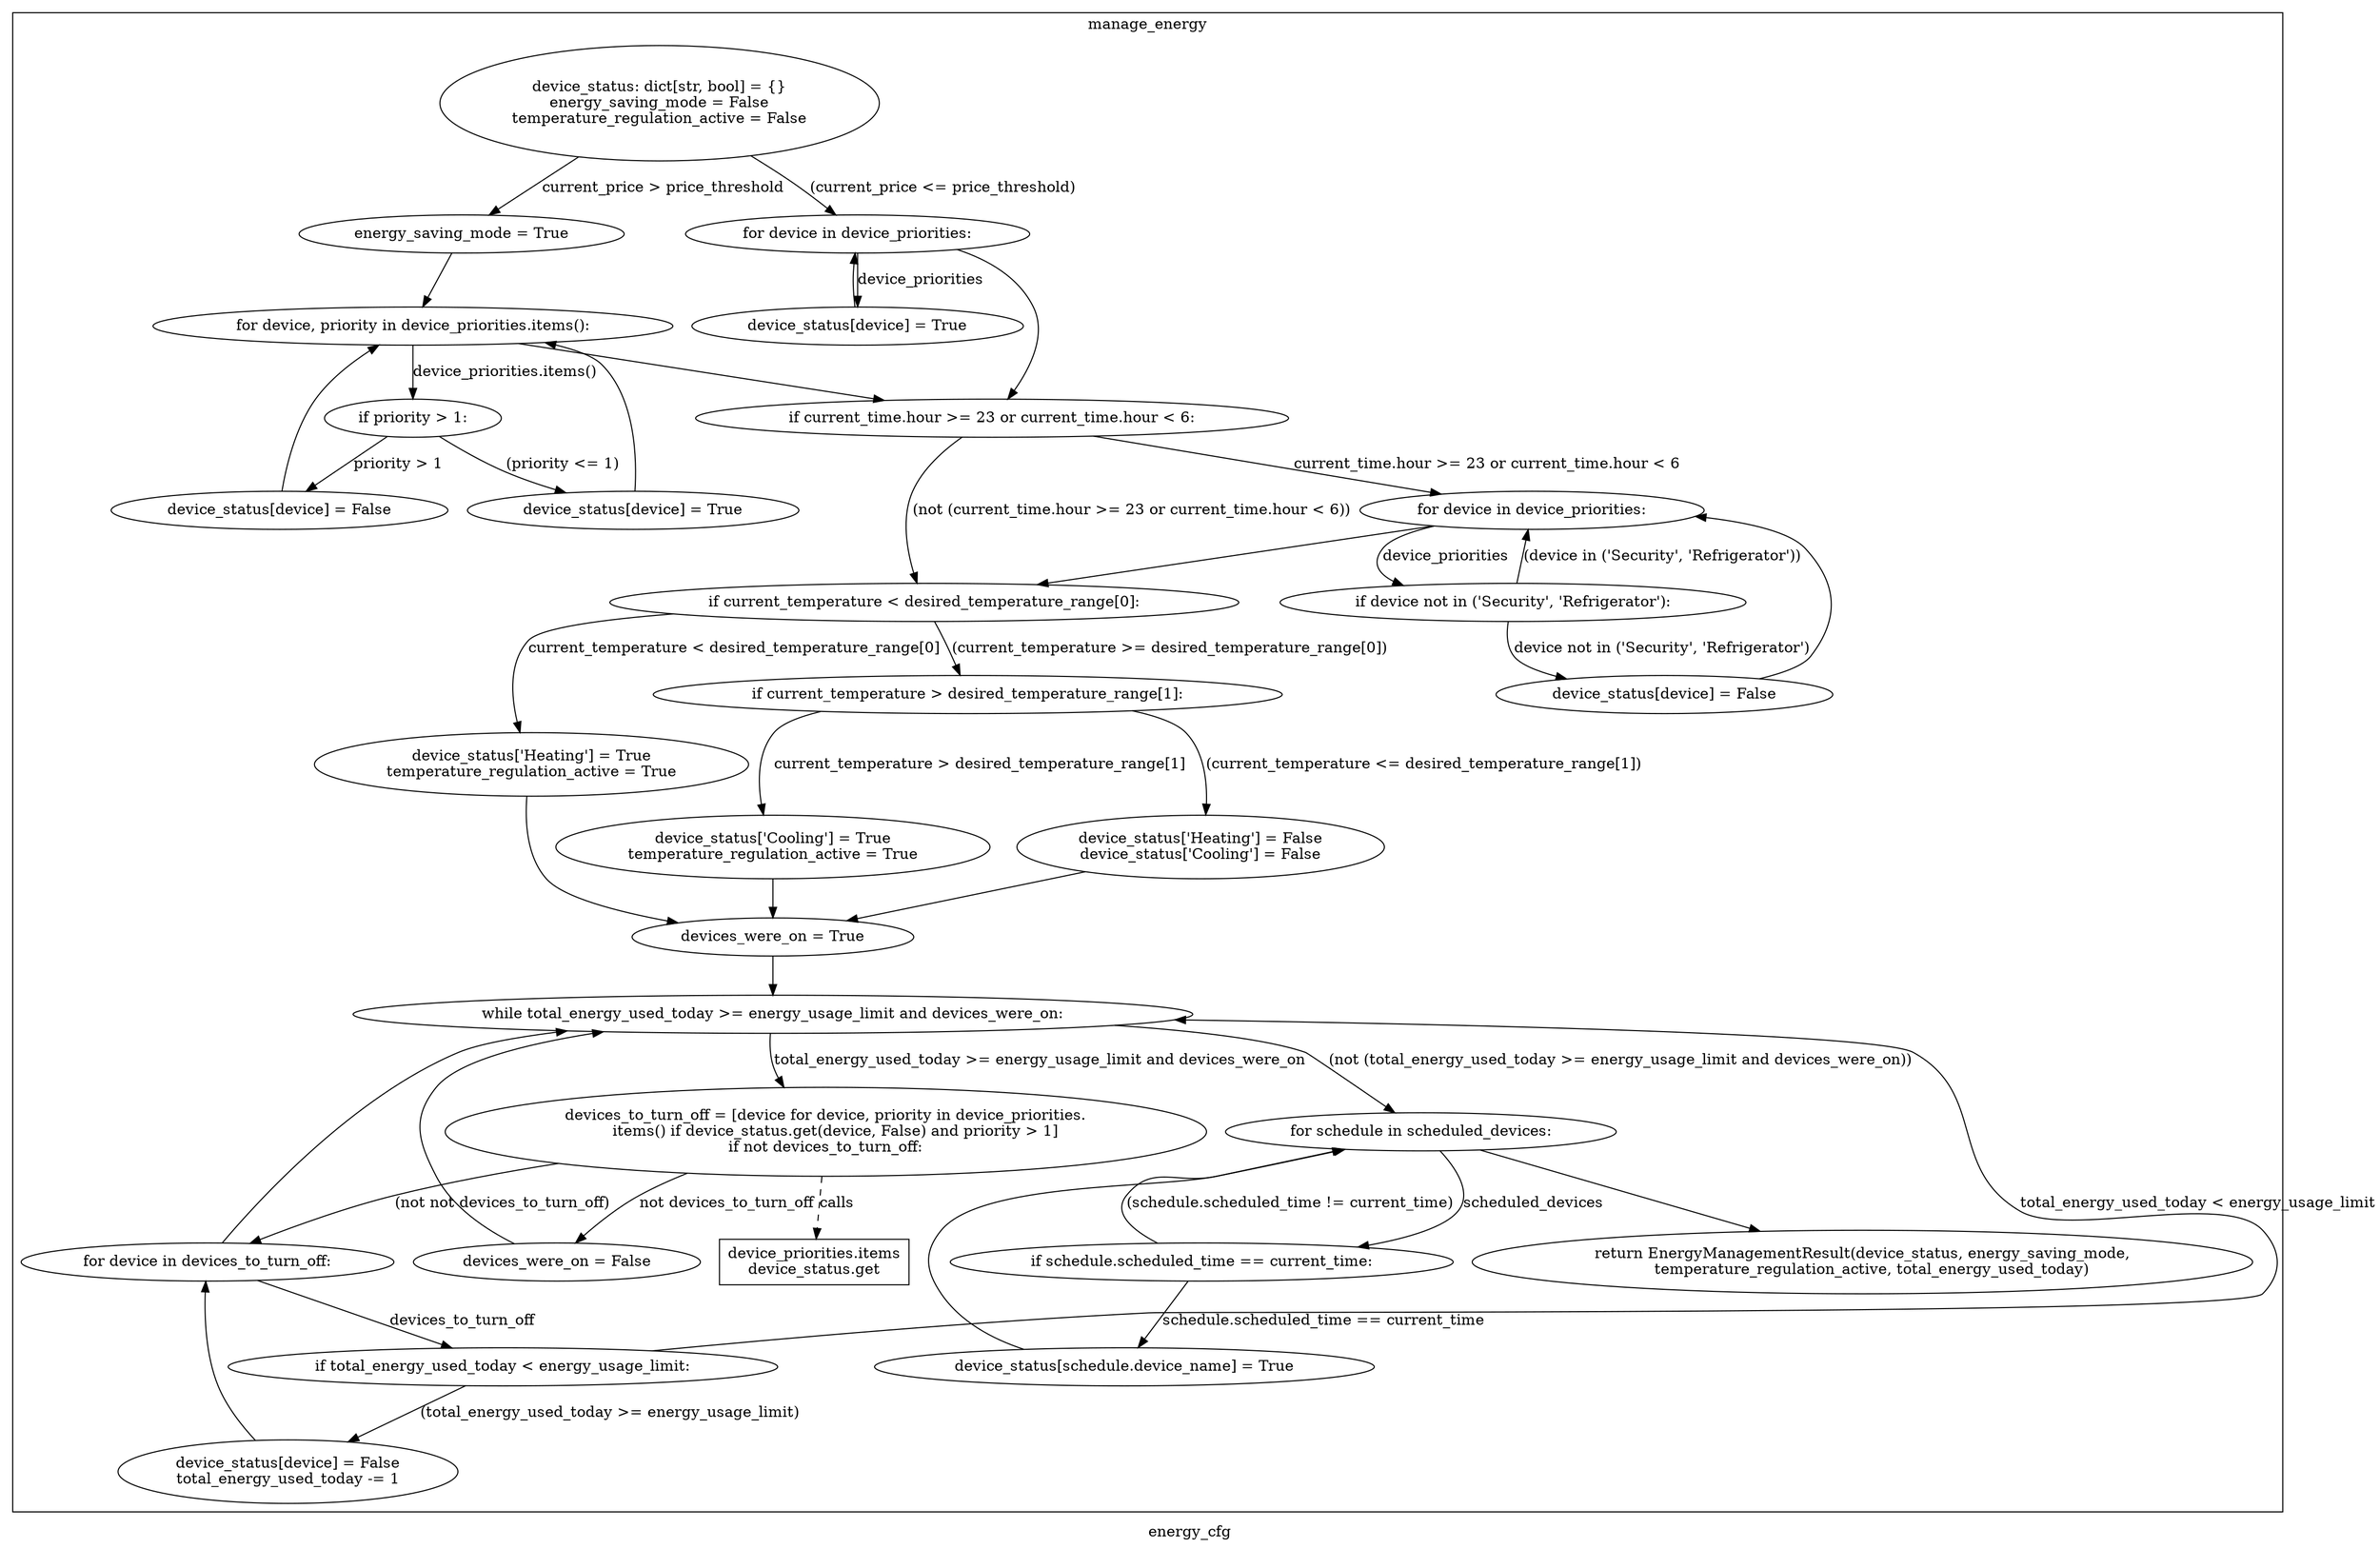 digraph clusterenergy_cfg {
	graph [bb="0,0,3217.1,1495",
		label=energy_cfg,
		lheight=0.24,
		lp="1608.5,12.625",
		lwidth=1.08
	];
	node [label="\N"];
	subgraph clustermanage_energy {
		graph [bb="816.29,33.25,2957.3,1487",
			label=manage_energy,
			lheight=0.24,
			lp="1886.8,1474.4",
			lwidth=1.56
		];
		3	[height=1.5124,
			label="device_status: dict[str, bool] = {}
energy_saving_mode = False
temperature_regulation_active = False
",
			pos="1818.3,1399.3",
			width=5.7649];
		4	[height=0.5,
			label="energy_saving_mode = True
",
			pos="1649.3,1261.4",
			width=4.2576];
		3 -> 4	[label="current_price > price_threshold",
			lp="1827.7,1306",
			pos="e,1670.5,1279.4 1754.9,1347.3 1728.9,1326.5 1700.2,1303.3 1679.2,1286.5"];
		6	[height=0.5,
			label="for device in device_priorities:
",
			pos="1987.3,1261.4",
			width=4.5206];
		3 -> 6	[label="(current_price <= price_threshold)",
			lp="2083.6,1306",
			pos="e,1974.5,1279.4 1898.7,1348.7 1913.7,1338.1 1928.9,1326.6 1942.3,1314.7 1951.2,1306.8 1960,1297.1 1967.4,1288.3"];
		9	[height=0.5,
			label="for device, priority in device_priorities.items():
",
			pos="1647.3,1172.2",
			width=6.8151];
		4 -> 9	[pos="e,1647.7,1190.4 1648.9,1243.2 1648.6,1231.3 1648.3,1215.4 1647.9,1201.7"];
		10	[height=0.5,
			label="if priority > 1:
",
			pos="1468.3,1082.9",
			width=2.3139];
		9 -> 10	[label="device_priorities.items()",
			lp="1555.7,1127.5",
			pos="e,1463.4,1101.4 1515.6,1156.6 1494.1,1151.6 1476.4,1145 1469,1136.2 1463.7,1129.7 1462.1,1121.1 1462.2,1112.8"];
		5	[height=0.5,
			label="if current_time.hour >= 23 or current_time.hour < 6:
",
			pos="1946.3,1082.9",
			width=7.7796];
		9 -> 5	[pos="e,1887.9,1100.9 1705.3,1154.2 1754.4,1139.9 1825,1119.3 1877.1,1104.1"];
		12	[height=0.5,
			label="device_status[device] = False
",
			pos="1673.3,993.67",
			width=4.4183];
		10 -> 12	[label="priority > 1",
			lp="1600.3,1038.3",
			pos="e,1611.5,1010.6 1493.1,1065.4 1510.7,1054.2 1535.3,1039.7 1558.3,1029.7 1571.7,1023.8 1586.4,1018.6 1600.7,1014"];
		14	[height=0.5,
			label="device_status[device] = True
",
			pos="1340.3,993.67",
			width=4.3453];
		10 -> 14	[label="(priority <= 1)",
			lp="1470,1038.3",
			pos="e,1365.4,1011.9 1443.9,1065.4 1435.3,1059.5 1425.6,1052.9 1416.8,1046.9 1403,1037.5 1387.8,1027.1 1374.6,1018.1"];
		12 -> 9	[pos="e,1648.2,1153.8 1668.6,1012.2 1665,1026.3 1660.2,1046.8 1657.3,1064.9 1653.1,1091 1650.5,1121.1 1649,1142.5"];
		14 -> 9	[pos="e,1540.3,1155.5 1341.8,1011.9 1344.7,1035 1353,1075.7 1376.3,1100.9 1397.6,1123.9 1466.2,1141.6 1529.1,1153.5"];
		15	[height=0.5,
			label="for device in device_priorities:
",
			pos="2514.3,993.67",
			width=4.5206];
		5 -> 15	[label="current_time.hour >= 23 or current_time.hour < 6",
			lp="2463.4,1038.3",
			pos="e,2421.8,1008.9 2051.1,1065.8 2153.6,1050.1 2308.5,1026.3 2410.6,1010.6"];
		16	[height=0.5,
			label="if current_temperature < desired_temperature_range[0]:
",
			pos="2007.3,904.42",
			width=8.2473];
		5 -> 16	[label="(not (current_time.hour >= 23 or current_time.hour < 6))",
			lp="2135.7,993.67",
			pos="e,1978.1,922.58 1937.7,1064.6 1928.2,1042.9 1915.9,1005 1929,975.67 1937.4,956.85 1953.6,940.97 1969.1,929.1"];
		17	[height=0.5,
			label="if device not in ('Security', 'Refrigerator'):
",
			pos="2729.3,904.42",
			width=6.1136];
		15 -> 17	[label=device_priorities,
			lp="2840.4,949.04",
			pos="e,2761.1,922.64 2671.7,988.78 2718.9,984.08 2762.2,974.95 2777.3,957.67 2785.4,948.4 2779.9,938.4 2770.1,929.65"];
		15 -> 16	[pos="e,2103,921.89 2428.9,977.96 2342.2,963.05 2207.9,939.94 2114.2,923.82"];
		17 -> 15	[label="(device in ('Security', 'Refrigerator'))",
			lp="2646.4,949.04",
			pos="e,2509.6,975.62 2572.6,917.42 2546.4,922.57 2524.7,929.92 2515.5,940.42 2509.9,946.91 2508.3,955.77 2508.4,964.34"];
		19	[height=0.5,
			label="device_status[device] = False
",
			pos="2541.3,815.17",
			width=4.4183];
		17 -> 19	[label="device not in ('Security', 'Refrigerator')",
			lp="2791.6,859.79",
			pos="e,2577.9,833.15 2692.6,886.39 2662.7,872.51 2620.3,852.84 2588,837.84"];
		19 -> 15	[pos="e,2507.9,975.46 2527.7,833.47 2517.9,847.01 2505.6,866.79 2500.3,886.42 2493.2,912.45 2498.7,943.06 2504.7,964.73"];
		21	[height=0.83478,
			label="device_status['Heating'] = True
temperature_regulation_active = True
",
			pos="2265.3,749.11",
			width=5.6912];
		16 -> 21	[label="current_temperature < desired_temperature_range[0]",
			lp="2291,859.79",
			pos="e,2215.1,778.55 2042.1,886.18 2052.3,880.79 2063.4,874.62 2073.3,868.42 2084.3,861.53 2086,858.34 2096.8,851.17 2132.1,827.72 2172.7,\
803.25 2205.3,784.26"];
		23	[height=0.5,
			label="if current_temperature > desired_temperature_range[1]:
",
			pos="1661.3,815.17",
			width=8.2473];
		16 -> 23	[label="(current_temperature >= desired_temperature_range[0])",
			lp="1867.8,859.79",
			pos="e,1656.3,833.37 1785.3,892.15 1724.4,886.82 1672.2,879.18 1662.3,868.42 1656.5,862.08 1654.8,853.27 1655,844.68"];
		22	[height=0.5,
			label="devices_were_on = True
",
			pos="1670.3,585.96",
			width=3.6876];
		21 -> 22	[pos="e,1732.7,602.23 2174.3,721.76 2097.2,699.64 1983.7,667.48 1884.3,640.96 1837.7,628.52 1785.1,615.25 1743.8,604.98"];
		27	[height=0.5,
			label="while total_energy_used_today >= energy_usage_limit and devices_were_on:
",
			pos="1671.3,512.96",
			width=11.009];
		22 -> 27	[pos="e,1671,530.99 1670.5,567.77 1670.6,560.18 1670.8,551.06 1670.9,542.5"];
		28	[height=1.1736,
			label="devices_to_turn_off = [device for device, priority in device_priorities.
    items() if device_status.get(device, False) and priority > \
1]
if not devices_to_turn_off:
",
			pos="1248.3,399.46",
			width=9.9928];
		27 -> 28	[label="total_energy_used_today >= energy_usage_limit and devices_were_on",
			lp="1416.4,468.33",
			pos="e,1171.7,440.98 1317.5,504.59 1240.8,499.43 1178.6,490.91 1165.5,476.96 1156.9,467.74 1157.9,458.32 1164.2,449.38"];
		29	[height=0.5,
			label="for schedule in scheduled_devices:
",
			pos="2068.3,399.46",
			width=5.1198];
		27 -> 29	[label="(not (total_energy_used_today >= energy_usage_limit and devices_were_on))",
			lp="2121.3,468.33",
			pos="e,2009.6,416.93 1732.4,494.78 1804.4,474.58 1923.5,441.12 1998.9,419.96"];
		"28_calls"	[height=0.59028,
			label="device_priorities.items
device_status.get",
			pos="1202.3,273.91",
			shape=box,
			width=2.4826];
		28 -> "28_calls"	[label=calls,
			lp="1241.4,330.58",
			pos="e,1209.9,295.32 1232.8,356.97 1226.6,340.28 1219.6,321.35 1213.8,305.89",
			style=dashed];
		30	[height=0.5,
			label="devices_were_on = False
",
			pos="959.29,273.91",
			width=3.7607];
		28 -> 30	[label="not devices_to_turn_off",
			lp="1133.8,330.58",
			pos="e,979.66,292.01 1102.6,360.41 1085,354.14 1067.5,347.07 1051.3,339.21 1028.9,328.38 1006.1,312.41 988.69,299.09"];
		31	[height=0.5,
			label="for device in devices_to_turn_off:
",
			pos="1485.3,273.91",
			width=4.886];
		28 -> 31	[label="(not not devices_to_turn_off)",
			lp="1496.6,330.58",
			pos="e,1452.6,291.97 1326.2,357.83 1364.9,337.65 1410.2,314.04 1442.5,297.19"];
		30 -> 27	[pos="e,1332.5,503.33 934.51,291.9 915.39,306.64 890.38,329.88 879.29,357.21 865.16,392.01 854.47,413.52 879.29,441.71 909.7,476.25 1123.3,\
493.86 1321,502.82"];
		31 -> 27	[pos="e,1671.5,494.75 1549.8,291.08 1568.4,298.17 1587.6,308.14 1602.3,321.96 1651.5,368.4 1650,394.26 1667.3,459.71 1669.3,467.21 1670.4,\
475.52 1671,483.25"];
		32	[height=0.5,
			label="if total_energy_used_today < energy_usage_limit:
",
			pos="1764.3,172.6",
			width=7.2097];
		31 -> 32	[label=devices_to_turn_off,
			lp="1606.7,217.23",
			pos="e,1618.9,187.93 1494.5,255.67 1503.6,240.66 1518.7,219.63 1538,208.6 1551.5,200.93 1577.7,194.68 1607.7,189.71"];
		32 -> 27	[label="total_energy_used_today < energy_usage_limit",
			lp="3049.4,330.58",
			pos="e,2017.7,503.93 1953.9,185.26 2128.5,195.95 2394.9,212.16 2626.3,225.85 2803.1,236.31 3014.9,198.91 2938.3,303.96 2936,307.13 2404.1,\
476.26 2400.3,476.96 2329.1,489.87 2176.5,498.23 2029.2,503.52"];
		35	[height=0.83478,
			label="device_status[device] = False
total_energy_used_today -= 1
",
			pos="1560.3,71.302",
			width=4.4538];
		32 -> 35	[label="(total_energy_used_today >= energy_usage_limit)",
			lp="1865.4,127.98",
			pos="e,1617,99.889 1728.8,154.31 1700.8,140.71 1661.1,121.38 1627.3,104.9"];
		35 -> 31	[pos="e,1483.7,255.75 1530.5,101.22 1517.4,115.9 1503.1,134.79 1495.3,154.6 1483.8,183.63 1482.4,219.71 1483.2,244.34"];
		36	[height=0.5,
			label="if schedule.scheduled_time == current_time:
",
			pos="2692.3,273.91",
			width=6.5959];
		29 -> 36	[label=scheduled_devices,
			lp="2526.3,330.58",
			pos="e,2582.8,290.28 2203.8,386.89 2272.4,378.36 2356.2,363.8 2428.3,339.21 2443.6,333.99 2445.1,327.46 2460.3,321.96 2495.6,309.19 2535.2,\
299.54 2571.6,292.42"];
		37	[height=0.83478,
			label="return EnergyManagementResult(device_status, energy_saving_mode,
    temperature_regulation_active, total_energy_used_today)
",
			pos="2068.3,273.91",
			width=10.243];
		29 -> 37	[pos="e,2068.3,304.15 2068.3,381.02 2068.3,364.1 2068.3,337.81 2068.3,315.64"];
		36 -> 29	[label="(schedule.scheduled_time != current_time)",
			lp="2274.2,330.58",
			pos="e,2074.5,381.28 2576.7,290.07 2535.6,295.06 2488.9,300.27 2446.3,303.96 2410.1,307.09 2151.6,304.06 2120,321.96 2101,332.76 2087.5,\
353.83 2079.1,371.12"];
		38	[height=0.5,
			label="device_status[schedule.device_name] = True
",
			pos="2461.3,172.6",
			width=6.552];
		36 -> 38	[label="schedule.scheduled_time == current_time",
			lp="2728.7,217.23",
			pos="e,2501.2,190.74 2652.3,255.72 2613.3,238.94 2553.7,213.34 2511.5,195.19"];
		38 -> 29	[pos="e,1932.5,386.91 2277.4,184.17 2055.6,197.82 1709.9,222.37 1690.3,243.85 1612.8,328.67 1784.8,368.05 1921.5,385.54"];
		24	[height=0.83478,
			label="device_status['Cooling'] = True
temperature_regulation_active = True
",
			pos="1670.3,671.01",
			width=5.6912];
		23 -> 24	[label="current_temperature > desired_temperature_range[1]",
			lp="1857,749.11",
			pos="e,1664.9,701.55 1660.8,796.95 1660.5,777.87 1660.4,746.21 1662.8,719.06 1663,717.02 1663.2,714.93 1663.4,712.82"];
		26	[height=0.83478,
			label="device_status['Heating'] = False
device_status['Cooling'] = False
",
			pos="1254.3,671.01",
			width=4.8221];
		23 -> 26	[label="(current_temperature <= desired_temperature_range[1])",
			lp="1450.8,749.11",
			pos="e,1241.2,701.31 1402.6,806.06 1325.4,800.97 1257.7,792.67 1245.3,779.17 1229.1,761.53 1231.4,734.65 1237.7,712.23"];
		24 -> 22	[pos="e,1670.3,604.29 1670.3,640.49 1670.3,632.44 1670.3,623.74 1670.3,615.73"];
		26 -> 22	[pos="e,1597.7,601.45 1366.3,647.64 1435.7,633.8 1523.3,616.31 1586.6,603.67"];
		6 -> 5	[pos="e,1946,1101.1 1977.4,1243.1 1970,1229.3 1960.2,1209.1 1955.3,1190.2 1948.6,1164.4 1946.5,1134.1 1946.1,1112.5"];
		7	[height=0.5,
			label="device_status[device] = True
",
			pos="2120.3,1172.2",
			width=4.3453];
		6 -> 7	[label=device_priorities,
			lp="2045,1216.8",
			pos="e,2032.3,1187.4 1981.6,1243.2 1979.1,1232.1 1978.2,1217.9 1985.8,1208.2 1991.3,1201.1 2005,1195.1 2021.6,1190.3"];
		7 -> 6	[pos="e,2077.7,1246.1 2120.6,1190.3 2119.9,1201.6 2117.1,1216.1 2108.3,1225.4 2102.4,1231.7 2095.4,1236.8 2087.9,1241.1"];
	}
}
